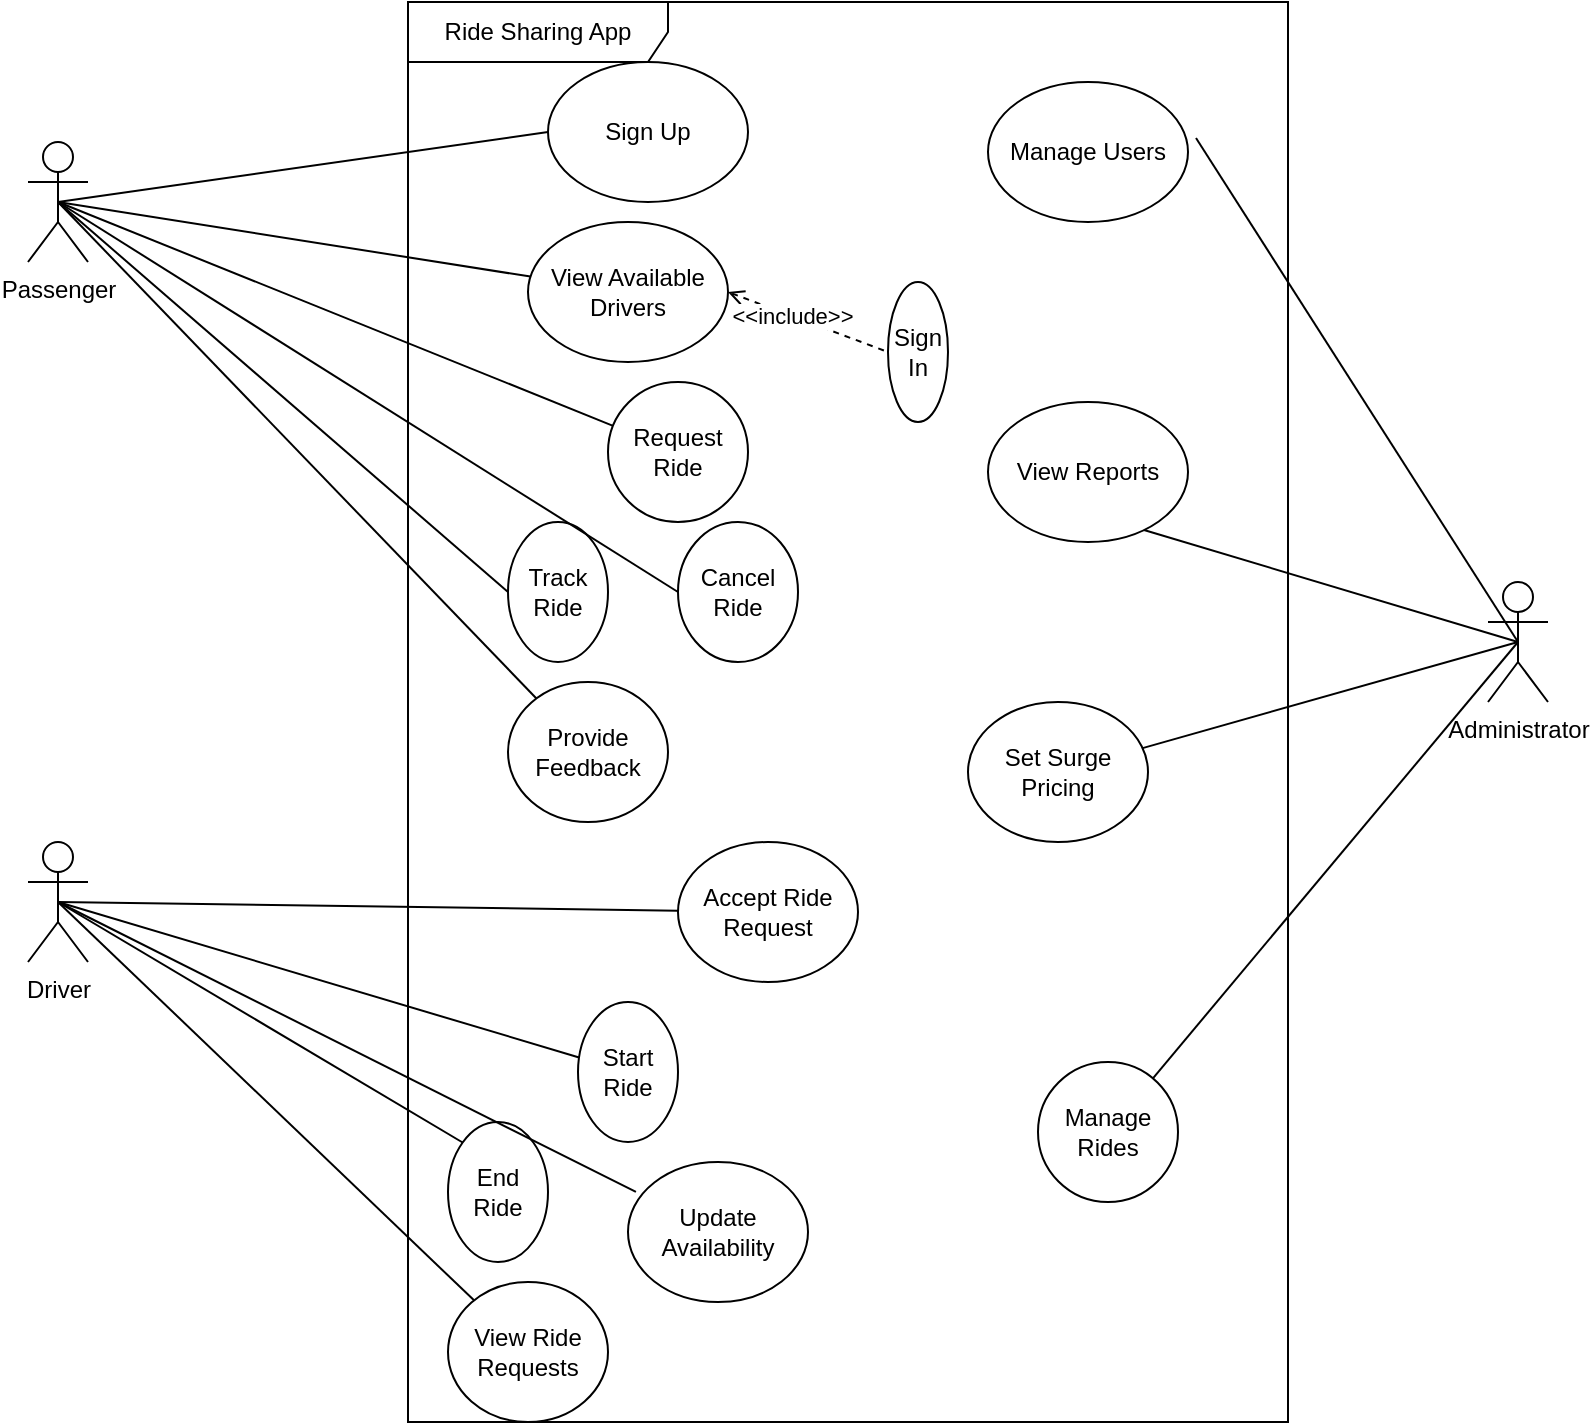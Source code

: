 <mxfile version="22.1.16" type="device">
  <diagram name="Page-1" id="qVzct2NwKUcjX_o9gs4j">
    <mxGraphModel dx="880" dy="2172" grid="1" gridSize="10" guides="1" tooltips="1" connect="1" arrows="1" fold="1" page="1" pageScale="1" pageWidth="900" pageHeight="1600" math="0" shadow="0">
      <root>
        <mxCell id="0" />
        <mxCell id="1" parent="0" />
        <mxCell id="xSLK2QTJdrS97fBNTDmm-31" style="rounded=0;orthogonalLoop=1;jettySize=auto;html=1;exitX=0.5;exitY=0.5;exitDx=0;exitDy=0;exitPerimeter=0;entryX=0;entryY=0;entryDx=0;entryDy=0;endArrow=none;endFill=0;" edge="1" parent="1" source="xSLK2QTJdrS97fBNTDmm-1" target="xSLK2QTJdrS97fBNTDmm-27">
          <mxGeometry relative="1" as="geometry" />
        </mxCell>
        <mxCell id="xSLK2QTJdrS97fBNTDmm-32" style="rounded=0;orthogonalLoop=1;jettySize=auto;html=1;exitX=0.5;exitY=0.5;exitDx=0;exitDy=0;exitPerimeter=0;endArrow=none;endFill=0;" edge="1" parent="1" source="xSLK2QTJdrS97fBNTDmm-1" target="xSLK2QTJdrS97fBNTDmm-28">
          <mxGeometry relative="1" as="geometry" />
        </mxCell>
        <mxCell id="xSLK2QTJdrS97fBNTDmm-33" style="rounded=0;orthogonalLoop=1;jettySize=auto;html=1;exitX=0.5;exitY=0.5;exitDx=0;exitDy=0;exitPerimeter=0;endArrow=none;endFill=0;" edge="1" parent="1" source="xSLK2QTJdrS97fBNTDmm-1" target="xSLK2QTJdrS97fBNTDmm-18">
          <mxGeometry relative="1" as="geometry" />
        </mxCell>
        <mxCell id="xSLK2QTJdrS97fBNTDmm-34" style="rounded=0;orthogonalLoop=1;jettySize=auto;html=1;exitX=0.5;exitY=0.5;exitDx=0;exitDy=0;exitPerimeter=0;endArrow=none;endFill=0;" edge="1" parent="1" source="xSLK2QTJdrS97fBNTDmm-1" target="xSLK2QTJdrS97fBNTDmm-26">
          <mxGeometry relative="1" as="geometry" />
        </mxCell>
        <mxCell id="xSLK2QTJdrS97fBNTDmm-1" value="Driver" style="shape=umlActor;verticalLabelPosition=bottom;verticalAlign=top;html=1;outlineConnect=0;" vertex="1" parent="1">
          <mxGeometry x="50" y="380" width="30" height="60" as="geometry" />
        </mxCell>
        <mxCell id="xSLK2QTJdrS97fBNTDmm-2" value="Ride Sharing App" style="shape=umlFrame;whiteSpace=wrap;html=1;pointerEvents=0;width=130;height=30;" vertex="1" parent="1">
          <mxGeometry x="240" y="-40" width="440" height="710" as="geometry" />
        </mxCell>
        <mxCell id="xSLK2QTJdrS97fBNTDmm-42" style="rounded=0;orthogonalLoop=1;jettySize=auto;html=1;exitX=1;exitY=0.5;exitDx=0;exitDy=0;entryX=0;entryY=0.5;entryDx=0;entryDy=0;startArrow=open;startFill=0;endArrow=none;endFill=0;dashed=1;" edge="1" parent="1" source="xSLK2QTJdrS97fBNTDmm-3" target="xSLK2QTJdrS97fBNTDmm-41">
          <mxGeometry relative="1" as="geometry" />
        </mxCell>
        <mxCell id="xSLK2QTJdrS97fBNTDmm-43" value="&amp;lt;&amp;lt;include&amp;gt;&amp;gt;" style="edgeLabel;html=1;align=center;verticalAlign=middle;resizable=0;points=[];" vertex="1" connectable="0" parent="xSLK2QTJdrS97fBNTDmm-42">
          <mxGeometry x="-0.2" relative="1" as="geometry">
            <mxPoint as="offset" />
          </mxGeometry>
        </mxCell>
        <mxCell id="xSLK2QTJdrS97fBNTDmm-3" value="View Available Drivers" style="ellipse;whiteSpace=wrap;html=1;" vertex="1" parent="1">
          <mxGeometry x="300" y="70" width="100" height="70" as="geometry" />
        </mxCell>
        <mxCell id="xSLK2QTJdrS97fBNTDmm-9" value="Request Ride" style="ellipse;whiteSpace=wrap;html=1;" vertex="1" parent="1">
          <mxGeometry x="340" y="150" width="70" height="70" as="geometry" />
        </mxCell>
        <mxCell id="xSLK2QTJdrS97fBNTDmm-10" value="Track Ride" style="ellipse;whiteSpace=wrap;html=1;" vertex="1" parent="1">
          <mxGeometry x="290" y="220" width="50" height="70" as="geometry" />
        </mxCell>
        <mxCell id="xSLK2QTJdrS97fBNTDmm-11" value="Cancel Ride" style="ellipse;whiteSpace=wrap;html=1;" vertex="1" parent="1">
          <mxGeometry x="375" y="220" width="60" height="70" as="geometry" />
        </mxCell>
        <mxCell id="xSLK2QTJdrS97fBNTDmm-12" value="Provide Feedback" style="ellipse;whiteSpace=wrap;html=1;" vertex="1" parent="1">
          <mxGeometry x="290" y="300" width="80" height="70" as="geometry" />
        </mxCell>
        <mxCell id="xSLK2QTJdrS97fBNTDmm-38" style="rounded=0;orthogonalLoop=1;jettySize=auto;html=1;exitX=0.5;exitY=0.5;exitDx=0;exitDy=0;exitPerimeter=0;endArrow=none;endFill=0;" edge="1" parent="1" source="xSLK2QTJdrS97fBNTDmm-14" target="xSLK2QTJdrS97fBNTDmm-19">
          <mxGeometry relative="1" as="geometry" />
        </mxCell>
        <mxCell id="xSLK2QTJdrS97fBNTDmm-39" style="rounded=0;orthogonalLoop=1;jettySize=auto;html=1;exitX=0.5;exitY=0.5;exitDx=0;exitDy=0;exitPerimeter=0;endArrow=none;endFill=0;" edge="1" parent="1" source="xSLK2QTJdrS97fBNTDmm-14" target="xSLK2QTJdrS97fBNTDmm-35">
          <mxGeometry relative="1" as="geometry" />
        </mxCell>
        <mxCell id="xSLK2QTJdrS97fBNTDmm-14" value="Administrator" style="shape=umlActor;verticalLabelPosition=bottom;verticalAlign=top;html=1;outlineConnect=0;" vertex="1" parent="1">
          <mxGeometry x="780" y="250" width="30" height="60" as="geometry" />
        </mxCell>
        <mxCell id="xSLK2QTJdrS97fBNTDmm-20" style="rounded=0;orthogonalLoop=1;jettySize=auto;html=1;exitX=0.5;exitY=0.5;exitDx=0;exitDy=0;exitPerimeter=0;endArrow=none;endFill=0;" edge="1" parent="1" source="xSLK2QTJdrS97fBNTDmm-15" target="xSLK2QTJdrS97fBNTDmm-3">
          <mxGeometry relative="1" as="geometry" />
        </mxCell>
        <mxCell id="xSLK2QTJdrS97fBNTDmm-21" style="rounded=0;orthogonalLoop=1;jettySize=auto;html=1;exitX=0.5;exitY=0.5;exitDx=0;exitDy=0;exitPerimeter=0;entryX=0;entryY=0.5;entryDx=0;entryDy=0;endArrow=none;endFill=0;" edge="1" parent="1" source="xSLK2QTJdrS97fBNTDmm-15" target="xSLK2QTJdrS97fBNTDmm-10">
          <mxGeometry relative="1" as="geometry" />
        </mxCell>
        <mxCell id="xSLK2QTJdrS97fBNTDmm-22" style="rounded=0;orthogonalLoop=1;jettySize=auto;html=1;exitX=0.5;exitY=0.5;exitDx=0;exitDy=0;exitPerimeter=0;endArrow=none;endFill=0;" edge="1" parent="1" source="xSLK2QTJdrS97fBNTDmm-15" target="xSLK2QTJdrS97fBNTDmm-12">
          <mxGeometry relative="1" as="geometry" />
        </mxCell>
        <mxCell id="xSLK2QTJdrS97fBNTDmm-23" style="rounded=0;orthogonalLoop=1;jettySize=auto;html=1;exitX=0.5;exitY=0.5;exitDx=0;exitDy=0;exitPerimeter=0;entryX=0;entryY=0.5;entryDx=0;entryDy=0;endArrow=none;endFill=0;" edge="1" parent="1" source="xSLK2QTJdrS97fBNTDmm-15" target="xSLK2QTJdrS97fBNTDmm-11">
          <mxGeometry relative="1" as="geometry" />
        </mxCell>
        <mxCell id="xSLK2QTJdrS97fBNTDmm-24" style="rounded=0;orthogonalLoop=1;jettySize=auto;html=1;exitX=0.5;exitY=0.5;exitDx=0;exitDy=0;exitPerimeter=0;endArrow=none;endFill=0;" edge="1" parent="1" source="xSLK2QTJdrS97fBNTDmm-15" target="xSLK2QTJdrS97fBNTDmm-9">
          <mxGeometry relative="1" as="geometry" />
        </mxCell>
        <mxCell id="xSLK2QTJdrS97fBNTDmm-46" style="rounded=0;orthogonalLoop=1;jettySize=auto;html=1;exitX=0.5;exitY=0.5;exitDx=0;exitDy=0;exitPerimeter=0;entryX=0;entryY=0.5;entryDx=0;entryDy=0;endArrow=none;endFill=0;" edge="1" parent="1" source="xSLK2QTJdrS97fBNTDmm-15" target="xSLK2QTJdrS97fBNTDmm-45">
          <mxGeometry relative="1" as="geometry" />
        </mxCell>
        <mxCell id="xSLK2QTJdrS97fBNTDmm-15" value="Passenger" style="shape=umlActor;verticalLabelPosition=bottom;verticalAlign=top;html=1;outlineConnect=0;" vertex="1" parent="1">
          <mxGeometry x="50" y="30" width="30" height="60" as="geometry" />
        </mxCell>
        <mxCell id="xSLK2QTJdrS97fBNTDmm-18" value="Accept Ride Request" style="ellipse;whiteSpace=wrap;html=1;" vertex="1" parent="1">
          <mxGeometry x="375" y="380" width="90" height="70" as="geometry" />
        </mxCell>
        <mxCell id="xSLK2QTJdrS97fBNTDmm-19" value="Manage Rides" style="ellipse;whiteSpace=wrap;html=1;" vertex="1" parent="1">
          <mxGeometry x="555" y="490" width="70" height="70" as="geometry" />
        </mxCell>
        <mxCell id="xSLK2QTJdrS97fBNTDmm-26" value="Start Ride" style="ellipse;whiteSpace=wrap;html=1;" vertex="1" parent="1">
          <mxGeometry x="325" y="460" width="50" height="70" as="geometry" />
        </mxCell>
        <mxCell id="xSLK2QTJdrS97fBNTDmm-27" value="End Ride" style="ellipse;whiteSpace=wrap;html=1;" vertex="1" parent="1">
          <mxGeometry x="260" y="520" width="50" height="70" as="geometry" />
        </mxCell>
        <mxCell id="xSLK2QTJdrS97fBNTDmm-28" value="View Ride Requests" style="ellipse;whiteSpace=wrap;html=1;" vertex="1" parent="1">
          <mxGeometry x="260" y="600" width="80" height="70" as="geometry" />
        </mxCell>
        <mxCell id="xSLK2QTJdrS97fBNTDmm-29" value="Update Availability" style="ellipse;whiteSpace=wrap;html=1;" vertex="1" parent="1">
          <mxGeometry x="350" y="540" width="90" height="70" as="geometry" />
        </mxCell>
        <mxCell id="xSLK2QTJdrS97fBNTDmm-30" value="View Reports" style="ellipse;whiteSpace=wrap;html=1;" vertex="1" parent="1">
          <mxGeometry x="530" y="160" width="100" height="70" as="geometry" />
        </mxCell>
        <mxCell id="xSLK2QTJdrS97fBNTDmm-35" value="Set Surge Pricing" style="ellipse;whiteSpace=wrap;html=1;" vertex="1" parent="1">
          <mxGeometry x="520" y="310" width="90" height="70" as="geometry" />
        </mxCell>
        <mxCell id="xSLK2QTJdrS97fBNTDmm-36" value="Manage Users" style="ellipse;whiteSpace=wrap;html=1;" vertex="1" parent="1">
          <mxGeometry x="530" width="100" height="70" as="geometry" />
        </mxCell>
        <mxCell id="xSLK2QTJdrS97fBNTDmm-37" style="rounded=0;orthogonalLoop=1;jettySize=auto;html=1;exitX=0.5;exitY=0.5;exitDx=0;exitDy=0;exitPerimeter=0;entryX=1.04;entryY=0.4;entryDx=0;entryDy=0;entryPerimeter=0;endArrow=none;endFill=0;" edge="1" parent="1" source="xSLK2QTJdrS97fBNTDmm-14" target="xSLK2QTJdrS97fBNTDmm-36">
          <mxGeometry relative="1" as="geometry" />
        </mxCell>
        <mxCell id="xSLK2QTJdrS97fBNTDmm-40" style="rounded=0;orthogonalLoop=1;jettySize=auto;html=1;exitX=0.5;exitY=0.5;exitDx=0;exitDy=0;exitPerimeter=0;entryX=0.78;entryY=0.914;entryDx=0;entryDy=0;entryPerimeter=0;endArrow=none;endFill=0;" edge="1" parent="1" source="xSLK2QTJdrS97fBNTDmm-14" target="xSLK2QTJdrS97fBNTDmm-30">
          <mxGeometry relative="1" as="geometry" />
        </mxCell>
        <mxCell id="xSLK2QTJdrS97fBNTDmm-41" value="Sign In" style="ellipse;whiteSpace=wrap;html=1;" vertex="1" parent="1">
          <mxGeometry x="480" y="100" width="30" height="70" as="geometry" />
        </mxCell>
        <mxCell id="xSLK2QTJdrS97fBNTDmm-44" style="rounded=0;orthogonalLoop=1;jettySize=auto;html=1;exitX=0.5;exitY=0.5;exitDx=0;exitDy=0;exitPerimeter=0;entryX=0.044;entryY=0.214;entryDx=0;entryDy=0;entryPerimeter=0;endArrow=none;endFill=0;" edge="1" parent="1" source="xSLK2QTJdrS97fBNTDmm-1" target="xSLK2QTJdrS97fBNTDmm-29">
          <mxGeometry relative="1" as="geometry" />
        </mxCell>
        <mxCell id="xSLK2QTJdrS97fBNTDmm-45" value="Sign Up" style="ellipse;whiteSpace=wrap;html=1;" vertex="1" parent="1">
          <mxGeometry x="310" y="-10" width="100" height="70" as="geometry" />
        </mxCell>
      </root>
    </mxGraphModel>
  </diagram>
</mxfile>
